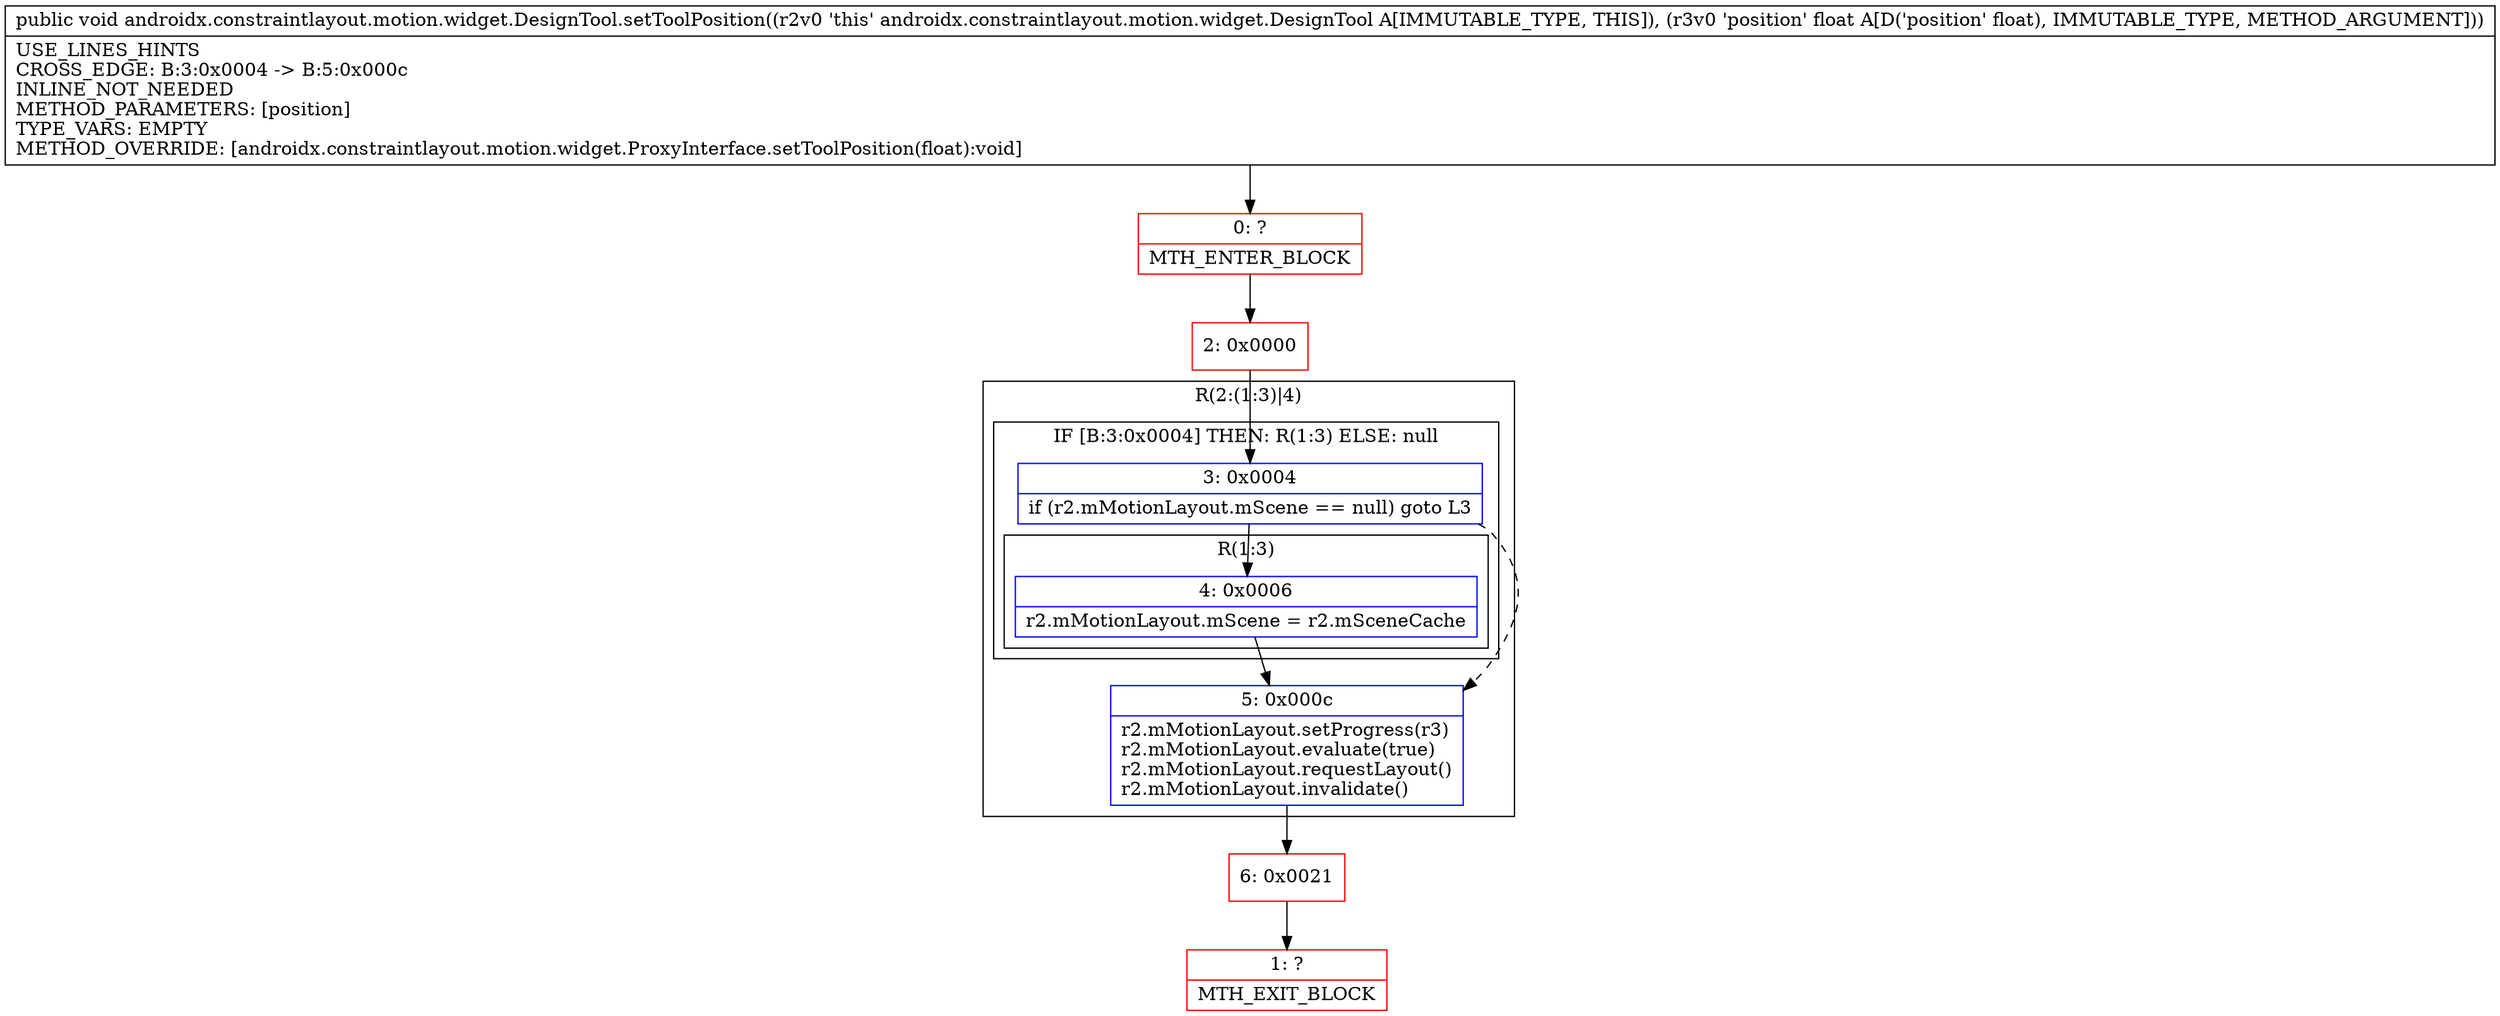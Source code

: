 digraph "CFG forandroidx.constraintlayout.motion.widget.DesignTool.setToolPosition(F)V" {
subgraph cluster_Region_922817794 {
label = "R(2:(1:3)|4)";
node [shape=record,color=blue];
subgraph cluster_IfRegion_773736563 {
label = "IF [B:3:0x0004] THEN: R(1:3) ELSE: null";
node [shape=record,color=blue];
Node_3 [shape=record,label="{3\:\ 0x0004|if (r2.mMotionLayout.mScene == null) goto L3\l}"];
subgraph cluster_Region_643612582 {
label = "R(1:3)";
node [shape=record,color=blue];
Node_4 [shape=record,label="{4\:\ 0x0006|r2.mMotionLayout.mScene = r2.mSceneCache\l}"];
}
}
Node_5 [shape=record,label="{5\:\ 0x000c|r2.mMotionLayout.setProgress(r3)\lr2.mMotionLayout.evaluate(true)\lr2.mMotionLayout.requestLayout()\lr2.mMotionLayout.invalidate()\l}"];
}
Node_0 [shape=record,color=red,label="{0\:\ ?|MTH_ENTER_BLOCK\l}"];
Node_2 [shape=record,color=red,label="{2\:\ 0x0000}"];
Node_6 [shape=record,color=red,label="{6\:\ 0x0021}"];
Node_1 [shape=record,color=red,label="{1\:\ ?|MTH_EXIT_BLOCK\l}"];
MethodNode[shape=record,label="{public void androidx.constraintlayout.motion.widget.DesignTool.setToolPosition((r2v0 'this' androidx.constraintlayout.motion.widget.DesignTool A[IMMUTABLE_TYPE, THIS]), (r3v0 'position' float A[D('position' float), IMMUTABLE_TYPE, METHOD_ARGUMENT]))  | USE_LINES_HINTS\lCROSS_EDGE: B:3:0x0004 \-\> B:5:0x000c\lINLINE_NOT_NEEDED\lMETHOD_PARAMETERS: [position]\lTYPE_VARS: EMPTY\lMETHOD_OVERRIDE: [androidx.constraintlayout.motion.widget.ProxyInterface.setToolPosition(float):void]\l}"];
MethodNode -> Node_0;Node_3 -> Node_4;
Node_3 -> Node_5[style=dashed];
Node_4 -> Node_5;
Node_5 -> Node_6;
Node_0 -> Node_2;
Node_2 -> Node_3;
Node_6 -> Node_1;
}

